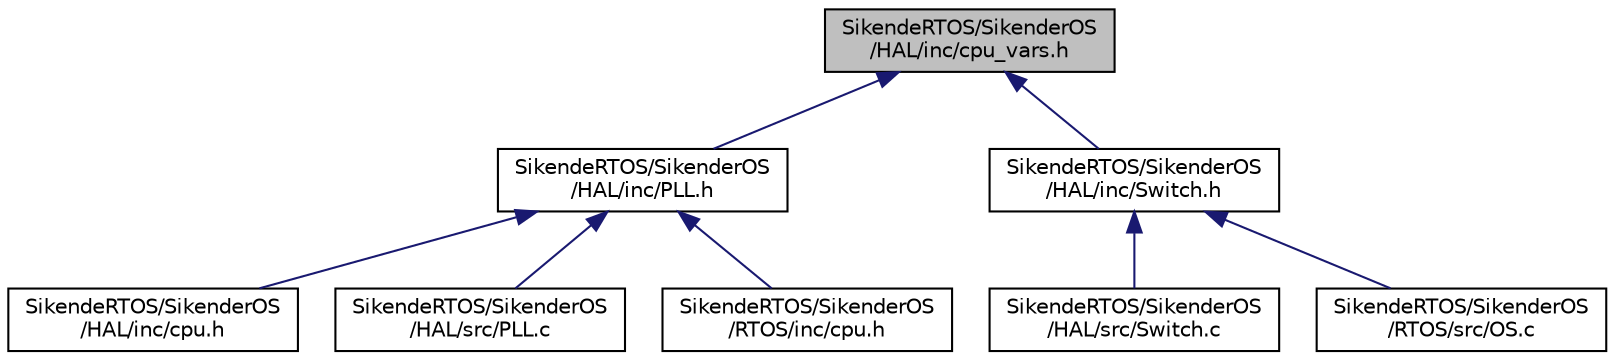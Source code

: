 digraph "SikendeRTOS/SikenderOS/HAL/inc/cpu_vars.h"
{
 // LATEX_PDF_SIZE
  edge [fontname="Helvetica",fontsize="10",labelfontname="Helvetica",labelfontsize="10"];
  node [fontname="Helvetica",fontsize="10",shape=record];
  Node1 [label="SikendeRTOS/SikenderOS\l/HAL/inc/cpu_vars.h",height=0.2,width=0.4,color="black", fillcolor="grey75", style="filled", fontcolor="black",tooltip="Contains CPU/Compilter variables."];
  Node1 -> Node2 [dir="back",color="midnightblue",fontsize="10",style="solid",fontname="Helvetica"];
  Node2 [label="SikendeRTOS/SikenderOS\l/HAL/inc/PLL.h",height=0.2,width=0.4,color="black", fillcolor="white", style="filled",URL="$_p_l_l_8h.html",tooltip="Sets Clock Speed."];
  Node2 -> Node3 [dir="back",color="midnightblue",fontsize="10",style="solid",fontname="Helvetica"];
  Node3 [label="SikendeRTOS/SikenderOS\l/HAL/inc/cpu.h",height=0.2,width=0.4,color="black", fillcolor="white", style="filled",URL="$_h_a_l_2inc_2cpu_8h.html",tooltip="Contains CPU Initialization and Register functions/definitions."];
  Node2 -> Node4 [dir="back",color="midnightblue",fontsize="10",style="solid",fontname="Helvetica"];
  Node4 [label="SikendeRTOS/SikenderOS\l/HAL/src/PLL.c",height=0.2,width=0.4,color="black", fillcolor="white", style="filled",URL="$_p_l_l_8c.html",tooltip=" "];
  Node2 -> Node5 [dir="back",color="midnightblue",fontsize="10",style="solid",fontname="Helvetica"];
  Node5 [label="SikendeRTOS/SikenderOS\l/RTOS/inc/cpu.h",height=0.2,width=0.4,color="black", fillcolor="white", style="filled",URL="$_r_t_o_s_2inc_2cpu_8h.html",tooltip="Contains CPU Initialization and Register functions/definitions."];
  Node1 -> Node6 [dir="back",color="midnightblue",fontsize="10",style="solid",fontname="Helvetica"];
  Node6 [label="SikendeRTOS/SikenderOS\l/HAL/inc/Switch.h",height=0.2,width=0.4,color="black", fillcolor="white", style="filled",URL="$_switch_8h.html",tooltip=" "];
  Node6 -> Node7 [dir="back",color="midnightblue",fontsize="10",style="solid",fontname="Helvetica"];
  Node7 [label="SikendeRTOS/SikenderOS\l/HAL/src/Switch.c",height=0.2,width=0.4,color="black", fillcolor="white", style="filled",URL="$_switch_8c.html",tooltip="Board Switch setup for TM4c123."];
  Node6 -> Node8 [dir="back",color="midnightblue",fontsize="10",style="solid",fontname="Helvetica"];
  Node8 [label="SikendeRTOS/SikenderOS\l/RTOS/src/OS.c",height=0.2,width=0.4,color="black", fillcolor="white", style="filled",URL="$_o_s_8c.html",tooltip="Contains functions to run OS."];
}
